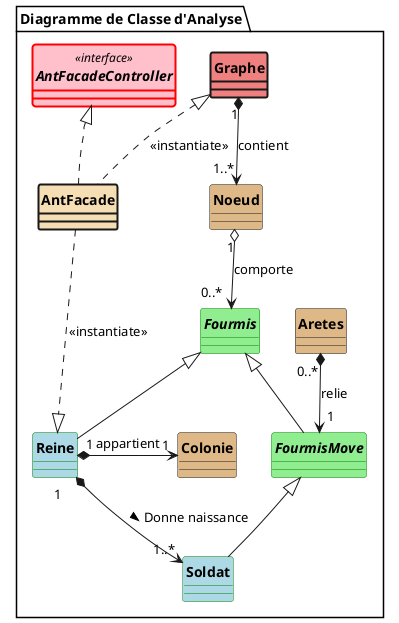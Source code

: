 @startuml
'https://plantuml.com/class-diagram

skinparam style strictuml
skinparam classAttributeIconSize 0
skinparam classFontStyle Bold
hide enum methods

package "Diagramme de Classe d'Analyse" <<Folder>> {
    interface AntFacadeController <<interface>> #pink ##[bold]red {}

    class Graphe #lightcoral;line.bold {}

    class Colonie #burlywood {}

    class Noeud #burlywood {}

    class AntFacade #back:Wheat;line.bold {}

    class Aretes #burlywood {}

    abstract class Fourmis #lightgreen;line:green {}

    class Reine #lightblue;line:green {}

    abstract class FourmisMove #lightgreen;line:green {}

    class Soldat #lightblue;line:green {}
}



AntFacadeController <|.. AntFacade
AntFacade .up.|> Graphe : <<instantiate>>
AntFacade ..|> Reine : <<instantiate>>

Graphe "1" *--> "1..*" Noeud : contient

FourmisMove "\t\t\t\t1" <--up* "0..*" Aretes : relie
Reine "1" *-right> "1" Colonie : appartient
Noeud "1" o--> "0..*\t" Fourmis : comporte
Fourmis <|-- Reine
Fourmis <|-- FourmisMove
FourmisMove <|-- Soldat
Reine "\t\t\t\t\t\t1" *-> "1..*" Soldat : Donne naissance >

@enduml